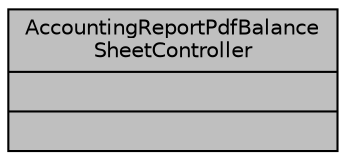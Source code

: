 digraph "AccountingReportPdfBalanceSheetController"
{
 // LATEX_PDF_SIZE
  bgcolor="transparent";
  edge [fontname="Helvetica",fontsize="10",labelfontname="Helvetica",labelfontsize="10"];
  node [fontname="Helvetica",fontsize="10",shape=record];
  Node1 [label="{AccountingReportPdfBalance\lSheetController\n||}",height=0.2,width=0.4,color="black", fillcolor="grey75", style="filled", fontcolor="black",tooltip="Controlador para la generación del reporte de balance general."];
}
